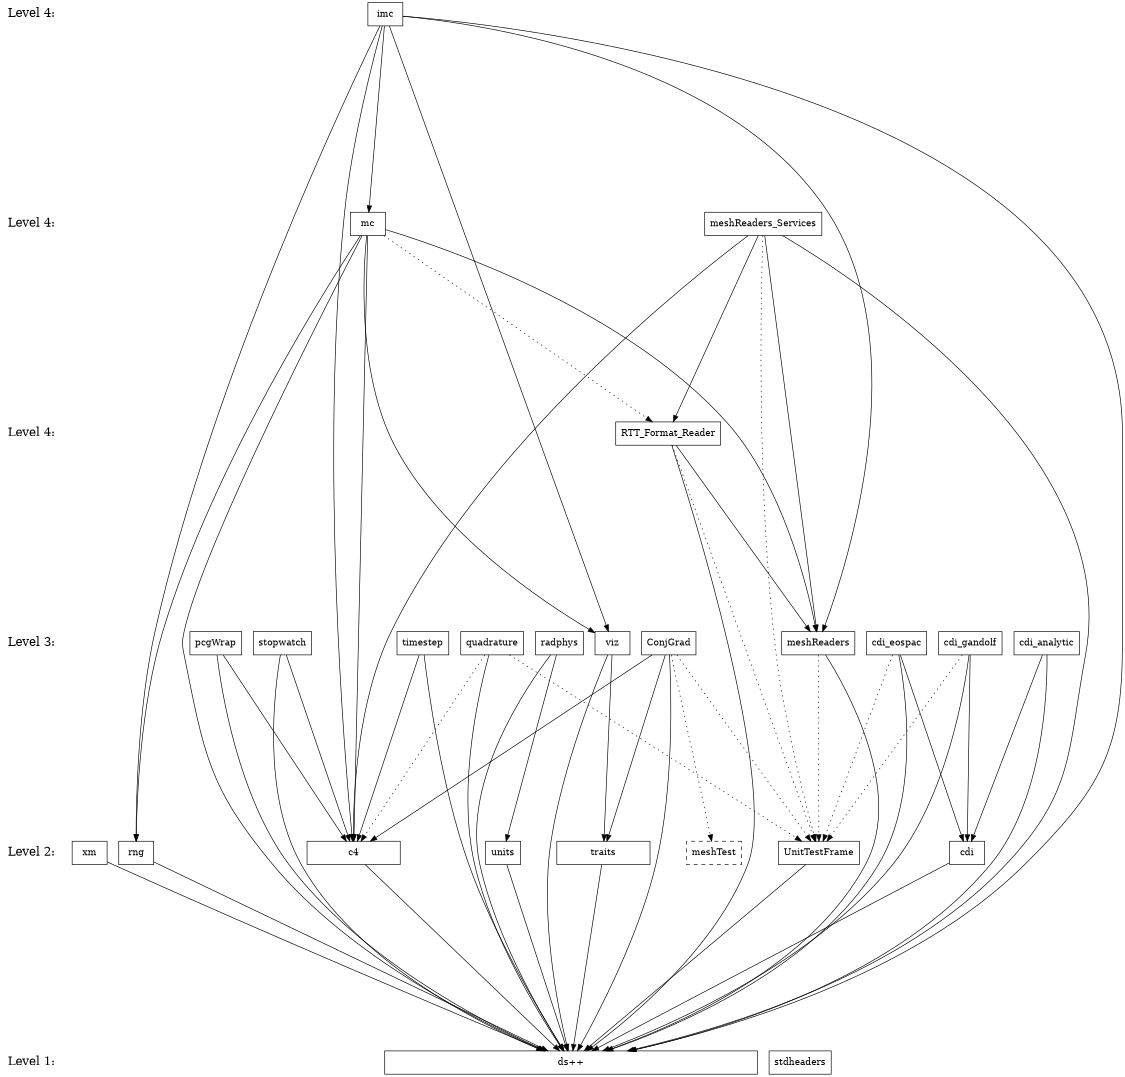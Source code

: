 digraph draco_level {
    /* graph attributes */
    center=1;
    size="7.5,10";
    ranksep=4;
    
    /* levels */
    level1 [shape=plaintext, label="Level 1:", fontsize=18];
    level2 [shape=plaintext, label="Level 2:", fontsize=18];
    level3 [shape=plaintext, label="Level 3:", fontsize=18];
    level4 [shape=plaintext, label="Level 4:", fontsize=18];
    level5 [shape=plaintext, label="Level 4:", fontsize=18];
    level6 [shape=plaintext, label="Level 4:", fontsize=18];
    
    level6 -> level5 -> level4 -> level3 -> level2 -> level1 [style=invis];
    
    /* packages */
    
    /* level 1 */
    dsxx [shape=box, label="ds++", width=8];
    stdheaders [shape=box, label="stdheaders"];
    
    /* level 2 */
    traits [shape=box, label="traits" width=2];
    xm [shape=box, label="xm"];
    c4 [shape=box, label="c4", width=2];
    rng [shape=box, label="rng"];
    units [shape=box, label="units"];
    frame [shape=box, label="UnitTestFrame"];
    cdi [shape=box, label="cdi"];
    
    meshtest [shape=box, label="meshTest", style=dashed];
    
    /* level 3 */
    viz [shape=box, label="viz"];
    radphys [shape=box, label="radphys"];
    timestep [shape=box, label="timestep"];
    quad [shape=box, label="quadrature"];
    meshread [shape=box, label="meshReaders"];
    cdianal [shape=box, label="cdi_analytic"];
    cdieos [shape=box, label="cdi_eospac"];
    cdigan [shape=box, label="cdi_gandolf"];
    conjgrad [shape=box, label="ConjGrad"];
    pcg [shape=box, label="pcgWrap"];
    stop [shape=box, label="stopwatch"];
    
    /* level 4 */
    rttread [shape=box, label="RTT_Format_Reader"];

    /* level 5 */
    mc [shape=box, label="mc"];
    meshservice [shape=box, label="meshReaders_Services"];

    /* level 6 */
    imc [shape=box, label="imc"];
    
    /* dependencies */
    {rank=same; level1 stdheaders dsxx};
    {rank=same; level2 traits xm c4 rng units frame cdi};
    {rank=same; level3 viz radphys timestep quad meshread cdianal cdieos cdigan conjgrad pcg stop};
    {rank=same; level4 rttread};
    {rank=same; level5 mc meshservice};
    {rank=same; level6 imc};
    
    /* draco packages */
    
    /* level 2 */
    xm          -> {dsxx};
    units       -> {dsxx};
    traits      -> {dsxx};
    c4          -> {dsxx};
    frame       -> {dsxx};
    rng         -> {dsxx};
    cdi         -> {dsxx};
    
    
    /* level 3 */
    viz         -> {traits dsxx};
    timestep    -> {c4 dsxx};
    stop        -> {c4 dsxx};
    radphys     -> {units dsxx};
    pcg         -> {c4 dsxx};
    cdianal     -> {cdi dsxx};
    meshread    -> {dsxx};
    meshread    -> {frame} [style=dotted];
    cdieos      -> {cdi dsxx};
    cdieos      -> {frame} [style=dotted];
    cdigan      -> {cdi dsxx};
    cdigan      -> {frame} [style=dotted];
    conjgrad    -> {traits c4 dsxx};
    conjgrad    -> {frame meshtest} [style=dotted];
    quad        -> {dsxx};
    quad        -> {c4 frame} [style=dotted];

    /* level 4 */
    rttread     -> {meshread dsxx};
    rttread     -> {frame} [style=dotted];

    /* level 5 */
    mc          -> {viz meshread rng c4 dsxx};
    mc          -> {rttread} [style=dotted];
    meshservice -> {rttread meshread c4 dsxx};
    meshservice -> {frame} [style=dotted];

    /* level 6 */
    imc         -> {mc viz meshread rng c4 dsxx};
}
